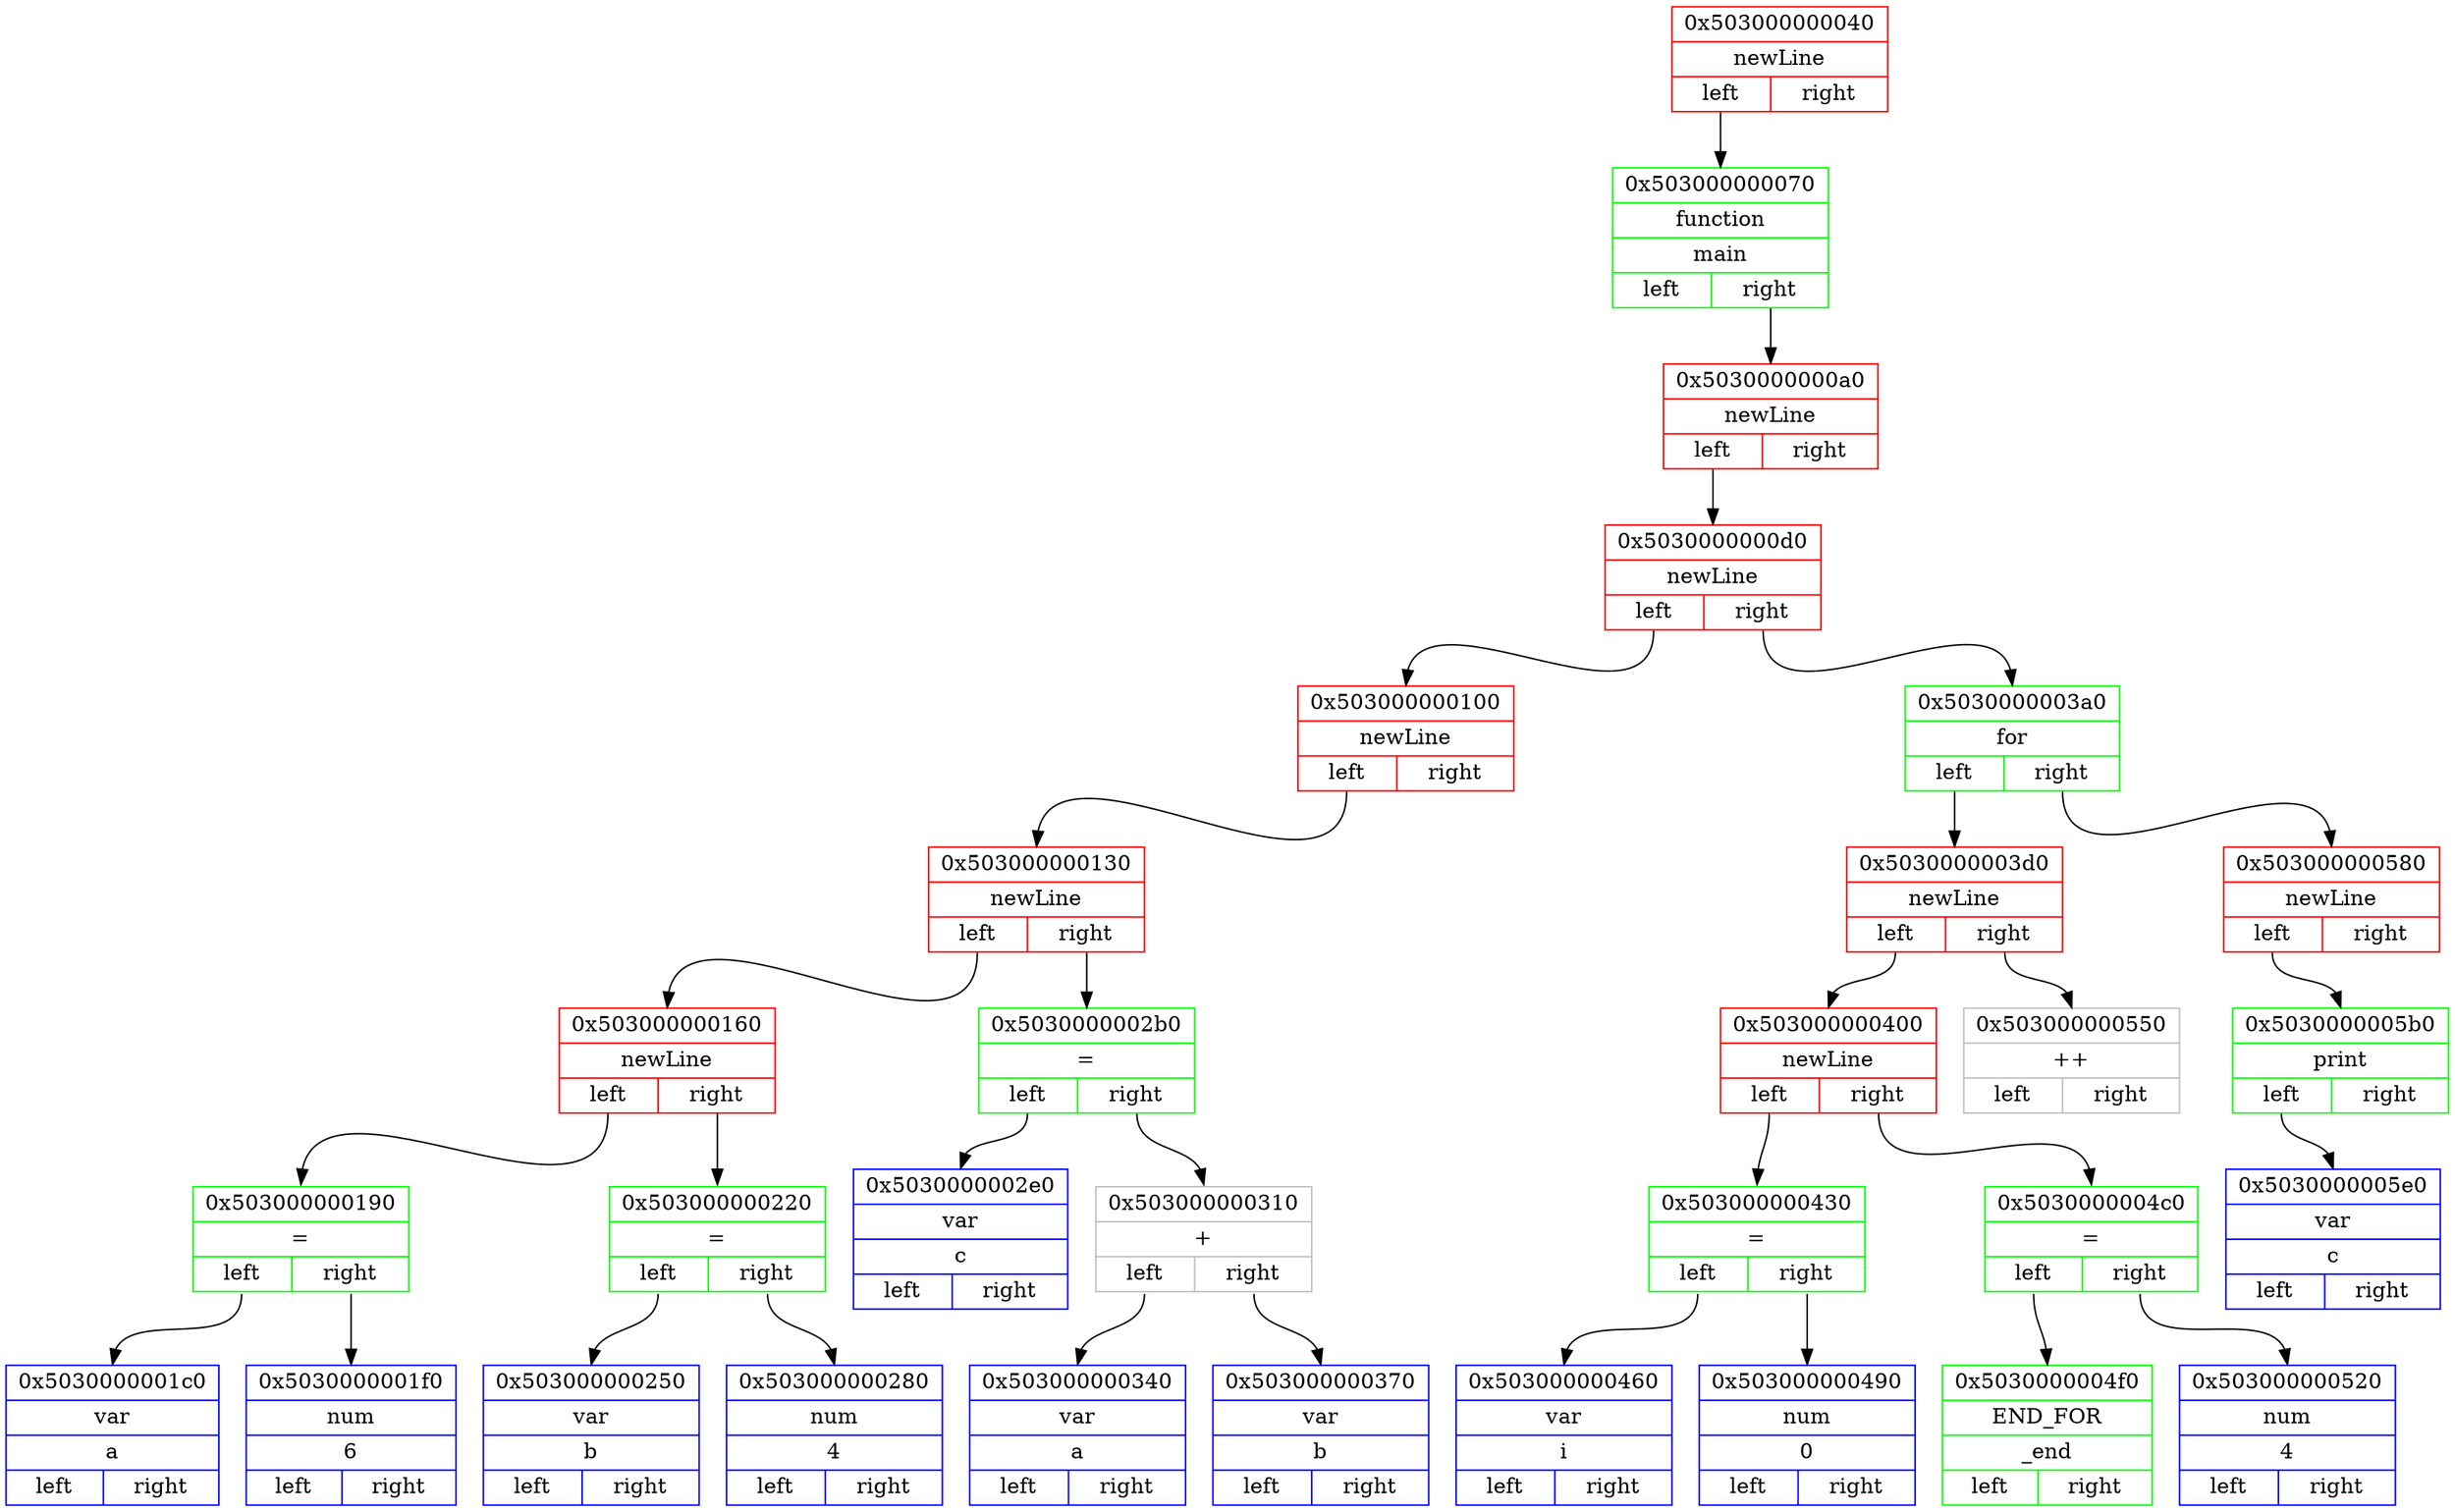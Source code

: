 digraph
{ 
rankdir=HR;

node0x503000000040 [ shape=record, color = red rank = 1, label= "{ 0x503000000040 | newLine |         {<n0x503000000040_l> left | <n0x503000000040_r> right}} " ];
node0x503000000070 [ shape=record, color = green rank = 2, label= "{ 0x503000000070 | function | main |         {<n0x503000000070_l> left | <n0x503000000070_r> right}} " ];
node0x5030000000a0 [ shape=record, color = red rank = 3, label= "{ 0x5030000000a0 | newLine |         {<n0x5030000000a0_l> left | <n0x5030000000a0_r> right}} " ];
node0x5030000000d0 [ shape=record, color = red rank = 4, label= "{ 0x5030000000d0 | newLine |         {<n0x5030000000d0_l> left | <n0x5030000000d0_r> right}} " ];
node0x503000000100 [ shape=record, color = red rank = 5, label= "{ 0x503000000100 | newLine |         {<n0x503000000100_l> left | <n0x503000000100_r> right}} " ];
node0x503000000130 [ shape=record, color = red rank = 6, label= "{ 0x503000000130 | newLine |         {<n0x503000000130_l> left | <n0x503000000130_r> right}} " ];
node0x503000000160 [ shape=record, color = red rank = 7, label= "{ 0x503000000160 | newLine |         {<n0x503000000160_l> left | <n0x503000000160_r> right}} " ];
node0x503000000190 [ shape=record, color = green rank = 8, label= "{ 0x503000000190 | = |         {<n0x503000000190_l> left | <n0x503000000190_r> right}} " ];
node0x5030000001c0 [ shape=record, color = blue rank = 9, label= "{ 0x5030000001c0 | var | a |         {<n0x5030000001c0_l> left | <n0x5030000001c0_r> right}} " ];
node0x503000000190:<n0x503000000190_l>:s -> node0x5030000001c0:n [ color = black; ]
node0x5030000001f0 [ shape=record, color = blue rank = 10, label= "{ 0x5030000001f0 | num | 6 |         {<n0x5030000001f0_l> left | <n0x5030000001f0_r> right}} " ];
node0x503000000190:<n0x503000000190_r>:s -> node0x5030000001f0:n [ color = black; ]
node0x503000000160:<n0x503000000160_l>:s -> node0x503000000190:n [ color = black; ]
node0x503000000220 [ shape=record, color = green rank = 9, label= "{ 0x503000000220 | = |         {<n0x503000000220_l> left | <n0x503000000220_r> right}} " ];
node0x503000000250 [ shape=record, color = blue rank = 10, label= "{ 0x503000000250 | var | b |         {<n0x503000000250_l> left | <n0x503000000250_r> right}} " ];
node0x503000000220:<n0x503000000220_l>:s -> node0x503000000250:n [ color = black; ]
node0x503000000280 [ shape=record, color = blue rank = 11, label= "{ 0x503000000280 | num | 4 |         {<n0x503000000280_l> left | <n0x503000000280_r> right}} " ];
node0x503000000220:<n0x503000000220_r>:s -> node0x503000000280:n [ color = black; ]
node0x503000000160:<n0x503000000160_r>:s -> node0x503000000220:n [ color = black; ]
node0x503000000130:<n0x503000000130_l>:s -> node0x503000000160:n [ color = black; ]
node0x5030000002b0 [ shape=record, color = green rank = 8, label= "{ 0x5030000002b0 | = |         {<n0x5030000002b0_l> left | <n0x5030000002b0_r> right}} " ];
node0x5030000002e0 [ shape=record, color = blue rank = 9, label= "{ 0x5030000002e0 | var | c |         {<n0x5030000002e0_l> left | <n0x5030000002e0_r> right}} " ];
node0x5030000002b0:<n0x5030000002b0_l>:s -> node0x5030000002e0:n [ color = black; ]
node0x503000000310 [ shape=record, color = grey rank = 10, label= "{ 0x503000000310 | + |         {<n0x503000000310_l> left | <n0x503000000310_r> right}} " ];
node0x503000000340 [ shape=record, color = blue rank = 11, label= "{ 0x503000000340 | var | a |         {<n0x503000000340_l> left | <n0x503000000340_r> right}} " ];
node0x503000000310:<n0x503000000310_l>:s -> node0x503000000340:n [ color = black; ]
node0x503000000370 [ shape=record, color = blue rank = 12, label= "{ 0x503000000370 | var | b |         {<n0x503000000370_l> left | <n0x503000000370_r> right}} " ];
node0x503000000310:<n0x503000000310_r>:s -> node0x503000000370:n [ color = black; ]
node0x5030000002b0:<n0x5030000002b0_r>:s -> node0x503000000310:n [ color = black; ]
node0x503000000130:<n0x503000000130_r>:s -> node0x5030000002b0:n [ color = black; ]
node0x503000000100:<n0x503000000100_l>:s -> node0x503000000130:n [ color = black; ]
node0x5030000000d0:<n0x5030000000d0_l>:s -> node0x503000000100:n [ color = black; ]
node0x5030000003a0 [ shape=record, color = green rank = 6, label= "{ 0x5030000003a0 | for |         {<n0x5030000003a0_l> left | <n0x5030000003a0_r> right}} " ];
node0x5030000003d0 [ shape=record, color = red rank = 7, label= "{ 0x5030000003d0 | newLine |         {<n0x5030000003d0_l> left | <n0x5030000003d0_r> right}} " ];
node0x503000000400 [ shape=record, color = red rank = 8, label= "{ 0x503000000400 | newLine |         {<n0x503000000400_l> left | <n0x503000000400_r> right}} " ];
node0x503000000430 [ shape=record, color = green rank = 9, label= "{ 0x503000000430 | = |         {<n0x503000000430_l> left | <n0x503000000430_r> right}} " ];
node0x503000000460 [ shape=record, color = blue rank = 10, label= "{ 0x503000000460 | var | i |         {<n0x503000000460_l> left | <n0x503000000460_r> right}} " ];
node0x503000000430:<n0x503000000430_l>:s -> node0x503000000460:n [ color = black; ]
node0x503000000490 [ shape=record, color = blue rank = 11, label= "{ 0x503000000490 | num | 0 |         {<n0x503000000490_l> left | <n0x503000000490_r> right}} " ];
node0x503000000430:<n0x503000000430_r>:s -> node0x503000000490:n [ color = black; ]
node0x503000000400:<n0x503000000400_l>:s -> node0x503000000430:n [ color = black; ]
node0x5030000004c0 [ shape=record, color = green rank = 10, label= "{ 0x5030000004c0 | = |         {<n0x5030000004c0_l> left | <n0x5030000004c0_r> right}} " ];
node0x5030000004f0 [ shape=record, color = green rank = 11, label= "{ 0x5030000004f0 | END_FOR | _end |         {<n0x5030000004f0_l> left | <n0x5030000004f0_r> right}} " ];
node0x5030000004c0:<n0x5030000004c0_l>:s -> node0x5030000004f0:n [ color = black; ]
node0x503000000520 [ shape=record, color = blue rank = 12, label= "{ 0x503000000520 | num | 4 |         {<n0x503000000520_l> left | <n0x503000000520_r> right}} " ];
node0x5030000004c0:<n0x5030000004c0_r>:s -> node0x503000000520:n [ color = black; ]
node0x503000000400:<n0x503000000400_r>:s -> node0x5030000004c0:n [ color = black; ]
node0x5030000003d0:<n0x5030000003d0_l>:s -> node0x503000000400:n [ color = black; ]
node0x503000000550 [ shape=record, color = grey rank = 9, label= "{ 0x503000000550 | ++ |         {<n0x503000000550_l> left | <n0x503000000550_r> right}} " ];
node0x5030000003d0:<n0x5030000003d0_r>:s -> node0x503000000550:n [ color = black; ]
node0x5030000003a0:<n0x5030000003a0_l>:s -> node0x5030000003d0:n [ color = black; ]
node0x503000000580 [ shape=record, color = red rank = 8, label= "{ 0x503000000580 | newLine |         {<n0x503000000580_l> left | <n0x503000000580_r> right}} " ];
node0x5030000005b0 [ shape=record, color = green rank = 9, label= "{ 0x5030000005b0 | print |         {<n0x5030000005b0_l> left | <n0x5030000005b0_r> right}} " ];
node0x5030000005e0 [ shape=record, color = blue rank = 10, label= "{ 0x5030000005e0 | var | c |         {<n0x5030000005e0_l> left | <n0x5030000005e0_r> right}} " ];
node0x5030000005b0:<n0x5030000005b0_l>:s -> node0x5030000005e0:n [ color = black; ]
node0x503000000580:<n0x503000000580_l>:s -> node0x5030000005b0:n [ color = black; ]
node0x5030000003a0:<n0x5030000003a0_r>:s -> node0x503000000580:n [ color = black; ]
node0x5030000000d0:<n0x5030000000d0_r>:s -> node0x5030000003a0:n [ color = black; ]
node0x5030000000a0:<n0x5030000000a0_l>:s -> node0x5030000000d0:n [ color = black; ]
node0x503000000070:<n0x503000000070_r>:s -> node0x5030000000a0:n [ color = black; ]
node0x503000000040:<n0x503000000040_l>:s -> node0x503000000070:n [ color = black; ]
}
